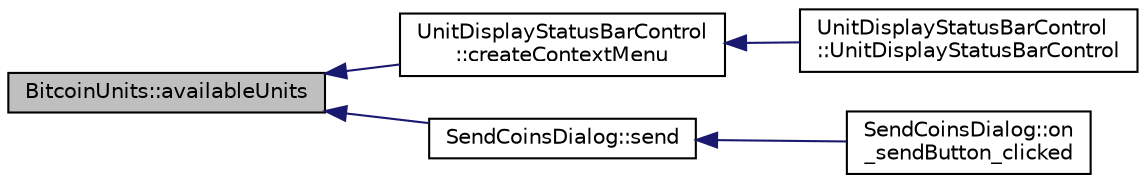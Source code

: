 digraph "BitcoinUnits::availableUnits"
{
  edge [fontname="Helvetica",fontsize="10",labelfontname="Helvetica",labelfontsize="10"];
  node [fontname="Helvetica",fontsize="10",shape=record];
  rankdir="LR";
  Node3 [label="BitcoinUnits::availableUnits",height=0.2,width=0.4,color="black", fillcolor="grey75", style="filled", fontcolor="black"];
  Node3 -> Node4 [dir="back",color="midnightblue",fontsize="10",style="solid",fontname="Helvetica"];
  Node4 [label="UnitDisplayStatusBarControl\l::createContextMenu",height=0.2,width=0.4,color="black", fillcolor="white", style="filled",URL="$class_unit_display_status_bar_control.html#a3d131e977c2e9095d05d362d456a0e47",tooltip="Creates context menu, its actions, and wires up all the relevant signals for mouse events..."];
  Node4 -> Node5 [dir="back",color="midnightblue",fontsize="10",style="solid",fontname="Helvetica"];
  Node5 [label="UnitDisplayStatusBarControl\l::UnitDisplayStatusBarControl",height=0.2,width=0.4,color="black", fillcolor="white", style="filled",URL="$class_unit_display_status_bar_control.html#aa4a399de0d0d93dedf44bcb328f78131"];
  Node3 -> Node6 [dir="back",color="midnightblue",fontsize="10",style="solid",fontname="Helvetica"];
  Node6 [label="SendCoinsDialog::send",height=0.2,width=0.4,color="black", fillcolor="white", style="filled",URL="$class_send_coins_dialog.html#afd8d436a16ea7dba1276e8fdfdc8b2d3"];
  Node6 -> Node7 [dir="back",color="midnightblue",fontsize="10",style="solid",fontname="Helvetica"];
  Node7 [label="SendCoinsDialog::on\l_sendButton_clicked",height=0.2,width=0.4,color="black", fillcolor="white", style="filled",URL="$class_send_coins_dialog.html#a2cab7cf9ea5040b9e2189297f7d3c764"];
}
